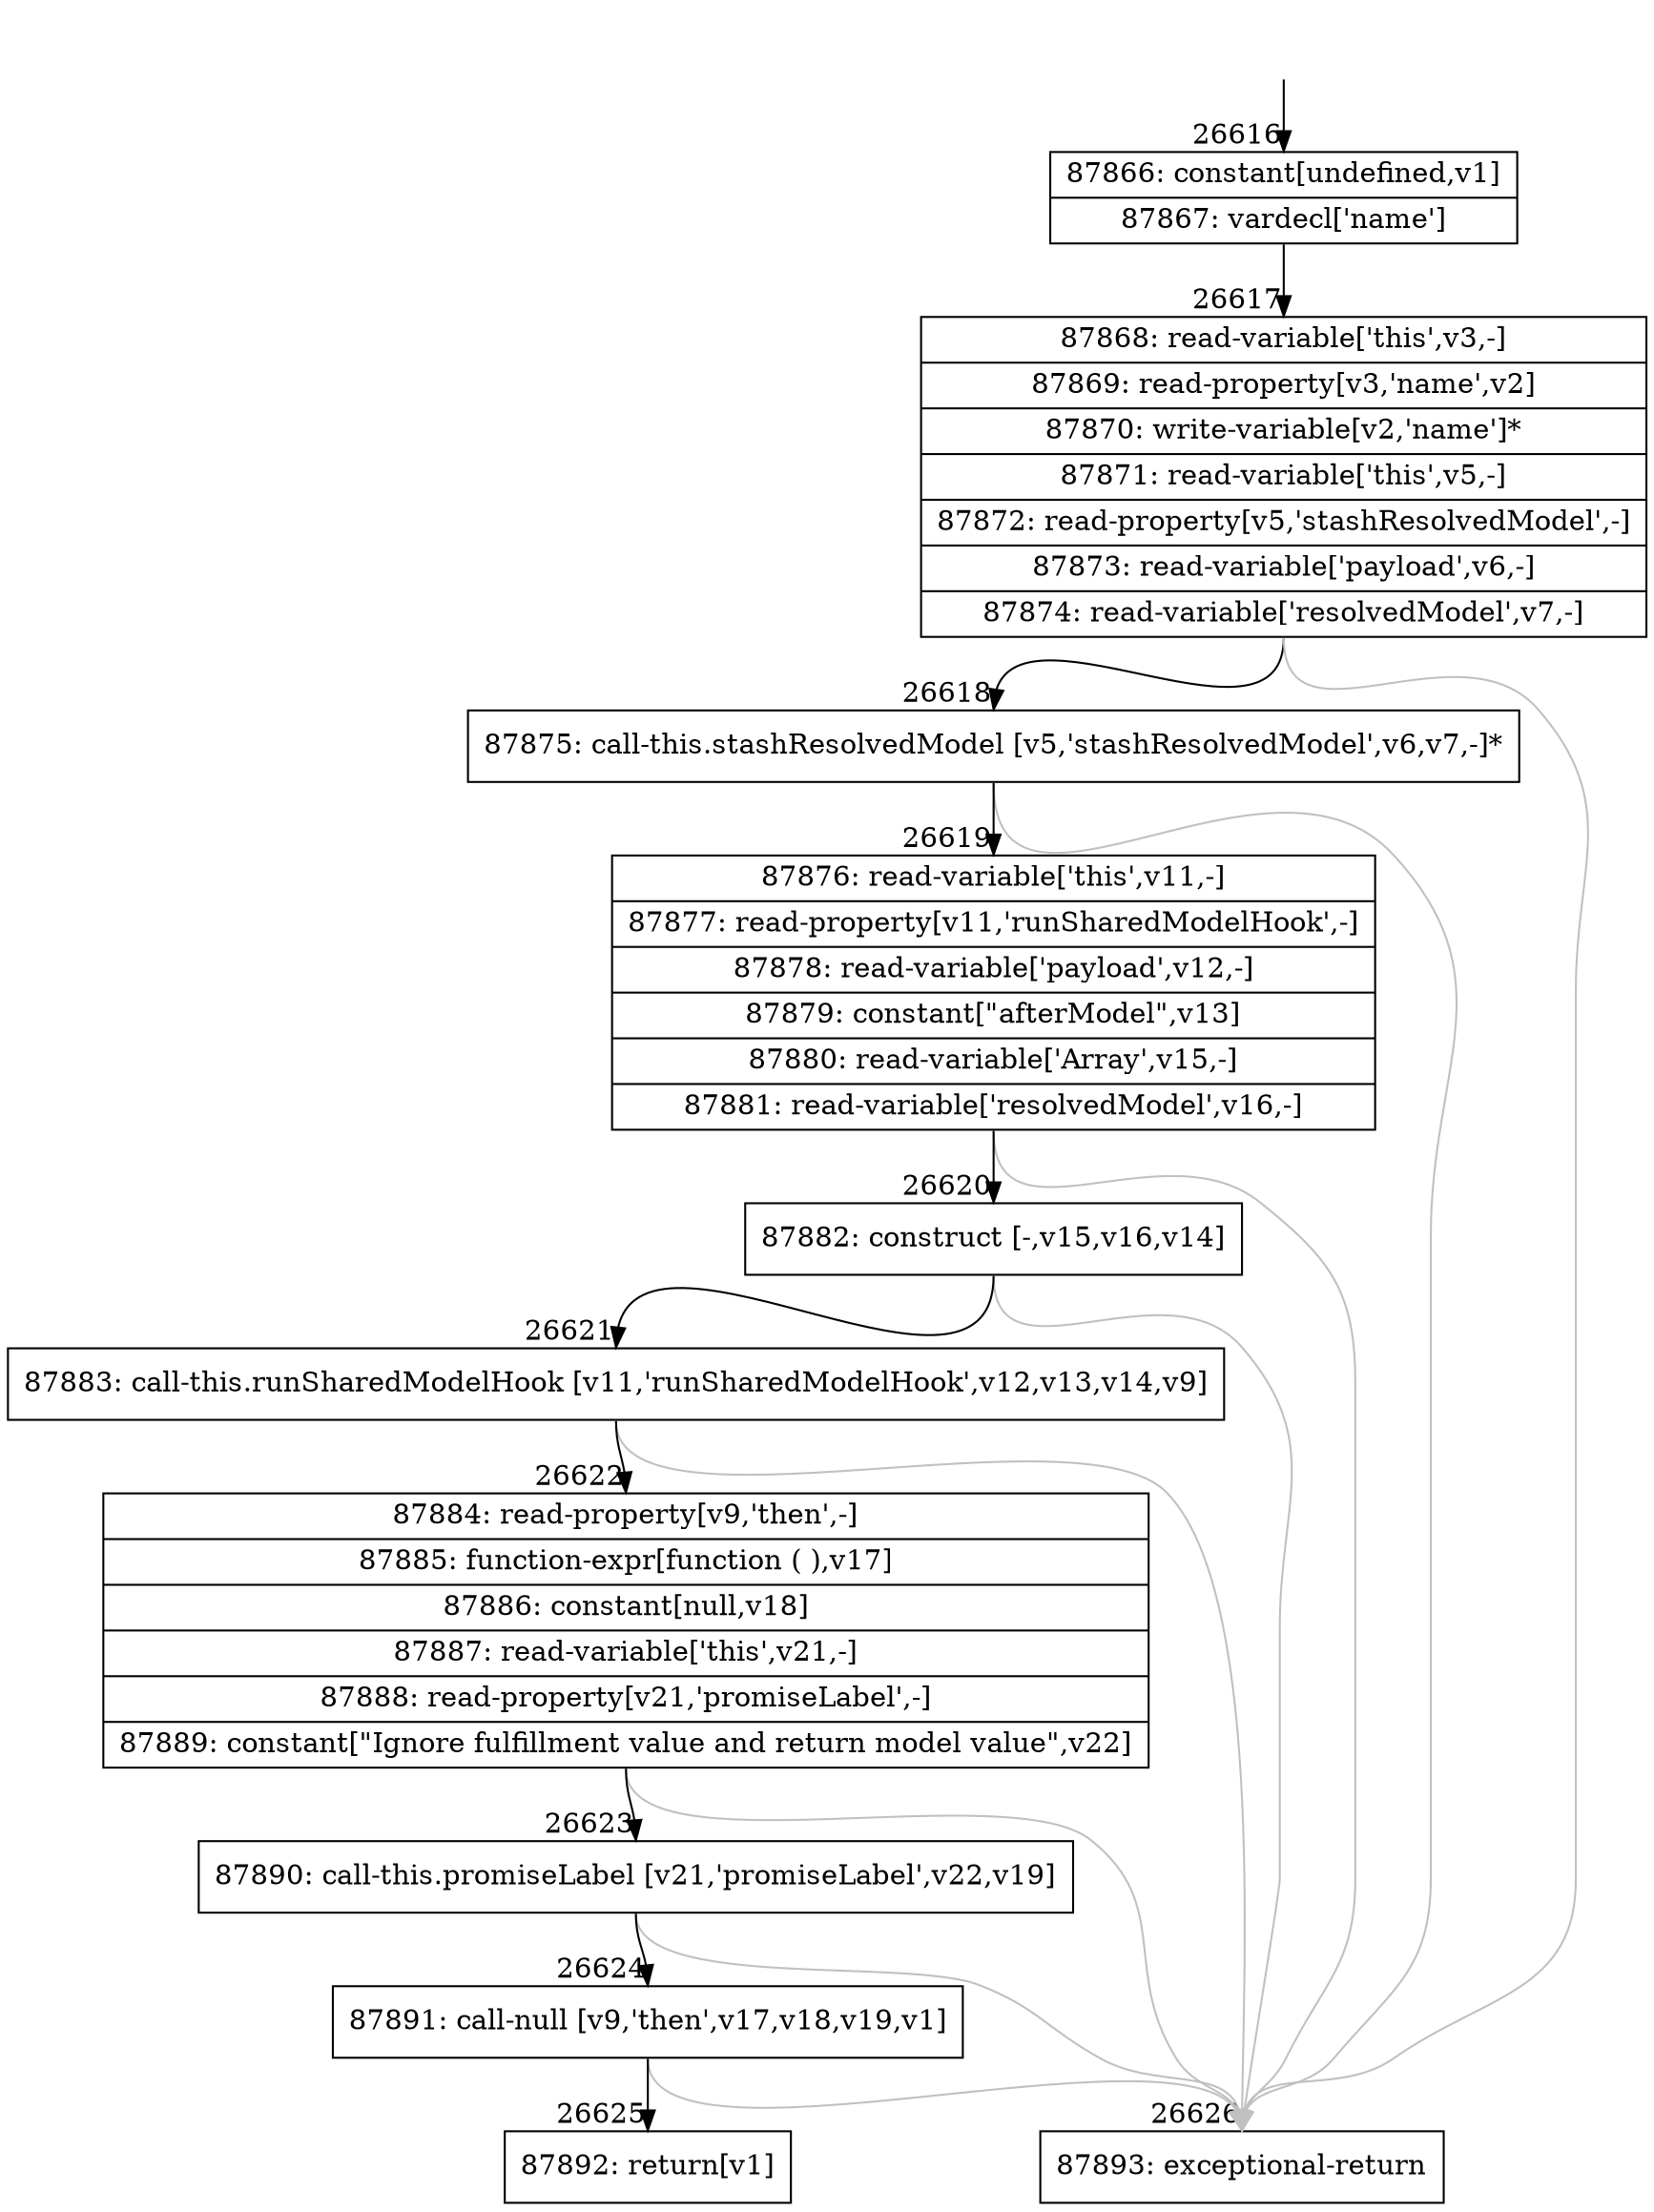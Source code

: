 digraph {
rankdir="TD"
BB_entry2330[shape=none,label=""];
BB_entry2330 -> BB26616 [tailport=s, headport=n, headlabel="    26616"]
BB26616 [shape=record label="{87866: constant[undefined,v1]|87867: vardecl['name']}" ] 
BB26616 -> BB26617 [tailport=s, headport=n, headlabel="      26617"]
BB26617 [shape=record label="{87868: read-variable['this',v3,-]|87869: read-property[v3,'name',v2]|87870: write-variable[v2,'name']*|87871: read-variable['this',v5,-]|87872: read-property[v5,'stashResolvedModel',-]|87873: read-variable['payload',v6,-]|87874: read-variable['resolvedModel',v7,-]}" ] 
BB26617 -> BB26618 [tailport=s, headport=n, headlabel="      26618"]
BB26617 -> BB26626 [tailport=s, headport=n, color=gray, headlabel="      26626"]
BB26618 [shape=record label="{87875: call-this.stashResolvedModel [v5,'stashResolvedModel',v6,v7,-]*}" ] 
BB26618 -> BB26619 [tailport=s, headport=n, headlabel="      26619"]
BB26618 -> BB26626 [tailport=s, headport=n, color=gray]
BB26619 [shape=record label="{87876: read-variable['this',v11,-]|87877: read-property[v11,'runSharedModelHook',-]|87878: read-variable['payload',v12,-]|87879: constant[\"afterModel\",v13]|87880: read-variable['Array',v15,-]|87881: read-variable['resolvedModel',v16,-]}" ] 
BB26619 -> BB26620 [tailport=s, headport=n, headlabel="      26620"]
BB26619 -> BB26626 [tailport=s, headport=n, color=gray]
BB26620 [shape=record label="{87882: construct [-,v15,v16,v14]}" ] 
BB26620 -> BB26621 [tailport=s, headport=n, headlabel="      26621"]
BB26620 -> BB26626 [tailport=s, headport=n, color=gray]
BB26621 [shape=record label="{87883: call-this.runSharedModelHook [v11,'runSharedModelHook',v12,v13,v14,v9]}" ] 
BB26621 -> BB26622 [tailport=s, headport=n, headlabel="      26622"]
BB26621 -> BB26626 [tailport=s, headport=n, color=gray]
BB26622 [shape=record label="{87884: read-property[v9,'then',-]|87885: function-expr[function ( ),v17]|87886: constant[null,v18]|87887: read-variable['this',v21,-]|87888: read-property[v21,'promiseLabel',-]|87889: constant[\"Ignore fulfillment value and return model value\",v22]}" ] 
BB26622 -> BB26623 [tailport=s, headport=n, headlabel="      26623"]
BB26622 -> BB26626 [tailport=s, headport=n, color=gray]
BB26623 [shape=record label="{87890: call-this.promiseLabel [v21,'promiseLabel',v22,v19]}" ] 
BB26623 -> BB26624 [tailport=s, headport=n, headlabel="      26624"]
BB26623 -> BB26626 [tailport=s, headport=n, color=gray]
BB26624 [shape=record label="{87891: call-null [v9,'then',v17,v18,v19,v1]}" ] 
BB26624 -> BB26625 [tailport=s, headport=n, headlabel="      26625"]
BB26624 -> BB26626 [tailport=s, headport=n, color=gray]
BB26625 [shape=record label="{87892: return[v1]}" ] 
BB26626 [shape=record label="{87893: exceptional-return}" ] 
//#$~ 48227
}
